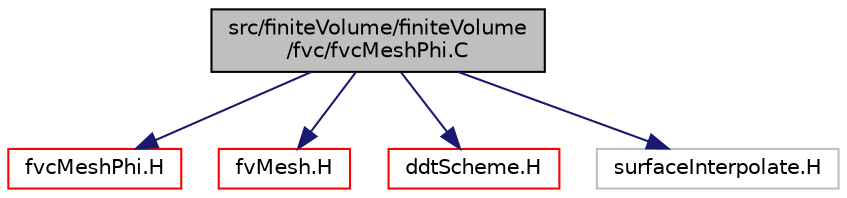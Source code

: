 digraph "src/finiteVolume/finiteVolume/fvc/fvcMeshPhi.C"
{
  bgcolor="transparent";
  edge [fontname="Helvetica",fontsize="10",labelfontname="Helvetica",labelfontsize="10"];
  node [fontname="Helvetica",fontsize="10",shape=record];
  Node0 [label="src/finiteVolume/finiteVolume\l/fvc/fvcMeshPhi.C",height=0.2,width=0.4,color="black", fillcolor="grey75", style="filled", fontcolor="black"];
  Node0 -> Node1 [color="midnightblue",fontsize="10",style="solid",fontname="Helvetica"];
  Node1 [label="fvcMeshPhi.H",height=0.2,width=0.4,color="red",URL="$a03167.html",tooltip="Calculate the mesh motion flux and convert fluxes from absolute to relative and back. "];
  Node0 -> Node142 [color="midnightblue",fontsize="10",style="solid",fontname="Helvetica"];
  Node142 [label="fvMesh.H",height=0.2,width=0.4,color="red",URL="$a03719.html"];
  Node0 -> Node290 [color="midnightblue",fontsize="10",style="solid",fontname="Helvetica"];
  Node290 [label="ddtScheme.H",height=0.2,width=0.4,color="red",URL="$a03023.html"];
  Node0 -> Node291 [color="midnightblue",fontsize="10",style="solid",fontname="Helvetica"];
  Node291 [label="surfaceInterpolate.H",height=0.2,width=0.4,color="grey75"];
}
